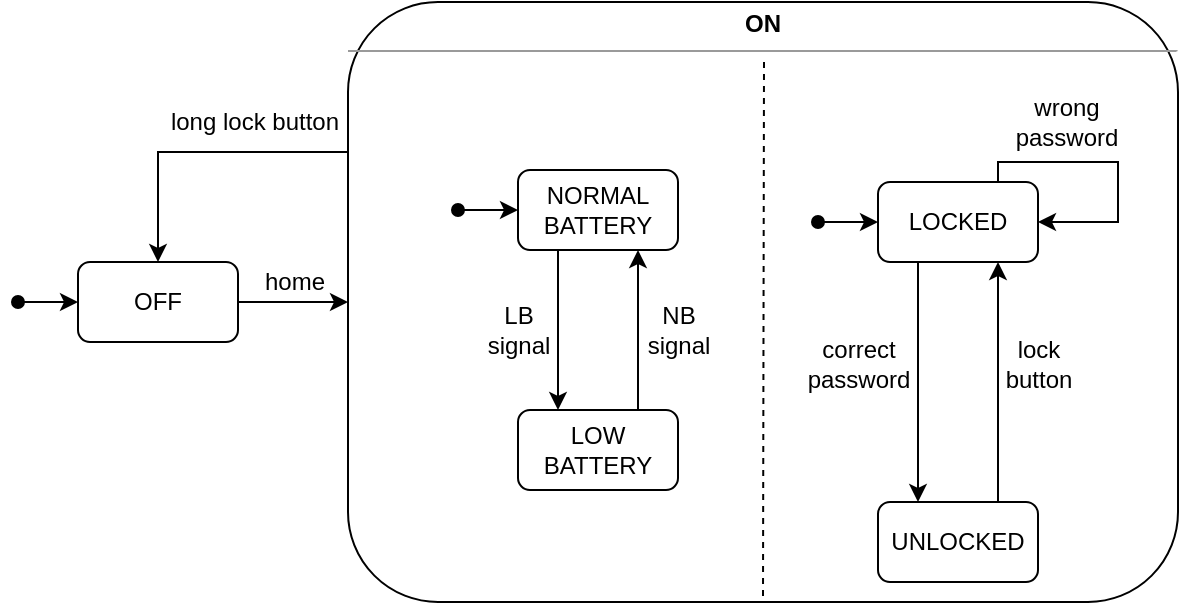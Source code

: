 <mxfile pages="1" version="11.2.8" type="device"><diagram id="6SkzqAAErizwvrwuCBm5" name="Page-1"><mxGraphModel dx="446" dy="781" grid="1" gridSize="10" guides="1" tooltips="1" connect="1" arrows="1" fold="1" page="1" pageScale="1" pageWidth="850" pageHeight="1100" math="0" shadow="0"><root><mxCell id="0"/><mxCell id="1" parent="0"/><mxCell id="KTuoUCuLnSATGCkFgR_W-22" style="edgeStyle=orthogonalEdgeStyle;rounded=0;orthogonalLoop=1;jettySize=auto;html=1;exitX=0;exitY=0.25;exitDx=0;exitDy=0;entryX=0.5;entryY=0;entryDx=0;entryDy=0;" edge="1" parent="1" source="KTuoUCuLnSATGCkFgR_W-19" target="KTuoUCuLnSATGCkFgR_W-5"><mxGeometry relative="1" as="geometry"/></mxCell><mxCell id="KTuoUCuLnSATGCkFgR_W-23" value="long lock button" style="text;html=1;resizable=0;points=[];align=center;verticalAlign=middle;labelBackgroundColor=none;" vertex="1" connectable="0" parent="KTuoUCuLnSATGCkFgR_W-22"><mxGeometry x="-0.084" y="-2" relative="1" as="geometry"><mxPoint x="21" y="-13" as="offset"/></mxGeometry></mxCell><mxCell id="KTuoUCuLnSATGCkFgR_W-19" value="&lt;p style=&quot;margin: 0px ; margin-top: 4px ; text-align: center&quot;&gt;&lt;b&gt;ON&lt;/b&gt;&lt;br&gt;&lt;/p&gt;&lt;hr size=&quot;1&quot;&gt;&lt;div style=&quot;height: 2px&quot;&gt;&lt;/div&gt;" style="verticalAlign=top;align=left;overflow=fill;fontSize=12;fontFamily=Helvetica;html=1;rounded=1;" vertex="1" parent="1"><mxGeometry x="295" y="130" width="415" height="300" as="geometry"/></mxCell><mxCell id="KTuoUCuLnSATGCkFgR_W-20" style="edgeStyle=orthogonalEdgeStyle;rounded=0;orthogonalLoop=1;jettySize=auto;html=1;exitX=1;exitY=0.5;exitDx=0;exitDy=0;" edge="1" parent="1" source="KTuoUCuLnSATGCkFgR_W-5" target="KTuoUCuLnSATGCkFgR_W-19"><mxGeometry relative="1" as="geometry"><Array as="points"><mxPoint x="280" y="280"/><mxPoint x="280" y="280"/></Array></mxGeometry></mxCell><mxCell id="KTuoUCuLnSATGCkFgR_W-21" value="home" style="text;html=1;resizable=0;points=[];align=center;verticalAlign=middle;labelBackgroundColor=none;" vertex="1" connectable="0" parent="KTuoUCuLnSATGCkFgR_W-20"><mxGeometry x="0.143" y="14" relative="1" as="geometry"><mxPoint x="-4" y="4" as="offset"/></mxGeometry></mxCell><mxCell id="KTuoUCuLnSATGCkFgR_W-5" value="OFF" style="rounded=1;whiteSpace=wrap;html=1;" vertex="1" parent="1"><mxGeometry x="160" y="260" width="80" height="40" as="geometry"/></mxCell><mxCell id="KTuoUCuLnSATGCkFgR_W-8" style="edgeStyle=orthogonalEdgeStyle;rounded=0;orthogonalLoop=1;jettySize=auto;html=1;exitX=0.25;exitY=1;exitDx=0;exitDy=0;entryX=0.25;entryY=0;entryDx=0;entryDy=0;startArrow=none;startFill=0;" edge="1" parent="1" source="KTuoUCuLnSATGCkFgR_W-10" target="KTuoUCuLnSATGCkFgR_W-15"><mxGeometry relative="1" as="geometry"><Array as="points"><mxPoint x="580" y="260"/><mxPoint x="580" y="380"/></Array></mxGeometry></mxCell><mxCell id="KTuoUCuLnSATGCkFgR_W-9" value="&lt;div&gt;correct&lt;/div&gt;&lt;div&gt;password&lt;br&gt;&lt;/div&gt;" style="text;html=1;resizable=0;points=[];align=center;verticalAlign=middle;labelBackgroundColor=none;" vertex="1" connectable="0" parent="KTuoUCuLnSATGCkFgR_W-8"><mxGeometry x="-0.393" y="10" relative="1" as="geometry"><mxPoint x="-40" y="14" as="offset"/></mxGeometry></mxCell><mxCell id="KTuoUCuLnSATGCkFgR_W-10" value="LOCKED" style="rounded=1;whiteSpace=wrap;html=1;" vertex="1" parent="1"><mxGeometry x="560" y="220" width="80" height="40" as="geometry"/></mxCell><mxCell id="KTuoUCuLnSATGCkFgR_W-11" style="edgeStyle=orthogonalEdgeStyle;rounded=0;orthogonalLoop=1;jettySize=auto;html=1;exitX=0.75;exitY=0;exitDx=0;exitDy=0;entryX=0.75;entryY=1;entryDx=0;entryDy=0;startArrow=none;startFill=0;" edge="1" parent="1" source="KTuoUCuLnSATGCkFgR_W-15" target="KTuoUCuLnSATGCkFgR_W-10"><mxGeometry relative="1" as="geometry"><Array as="points"><mxPoint x="620" y="380"/><mxPoint x="620" y="260"/></Array></mxGeometry></mxCell><mxCell id="KTuoUCuLnSATGCkFgR_W-12" value="&lt;div&gt;lock&lt;/div&gt;&lt;div&gt;button&lt;br&gt;&lt;/div&gt;" style="text;html=1;resizable=0;points=[];align=center;verticalAlign=middle;labelBackgroundColor=none;" vertex="1" connectable="0" parent="KTuoUCuLnSATGCkFgR_W-11"><mxGeometry x="0.224" relative="1" as="geometry"><mxPoint x="20" y="4" as="offset"/></mxGeometry></mxCell><mxCell id="KTuoUCuLnSATGCkFgR_W-15" value="UNLOCKED" style="rounded=1;whiteSpace=wrap;html=1;" vertex="1" parent="1"><mxGeometry x="560" y="380" width="80" height="40" as="geometry"/></mxCell><mxCell id="KTuoUCuLnSATGCkFgR_W-16" value="" style="endArrow=classic;html=1;entryX=0;entryY=0.5;entryDx=0;entryDy=0;startArrow=oval;startFill=1;" edge="1" parent="1" target="KTuoUCuLnSATGCkFgR_W-5"><mxGeometry width="50" height="50" relative="1" as="geometry"><mxPoint x="130" y="280" as="sourcePoint"/><mxPoint x="210" y="420" as="targetPoint"/></mxGeometry></mxCell><mxCell id="KTuoUCuLnSATGCkFgR_W-17" style="edgeStyle=orthogonalEdgeStyle;rounded=0;orthogonalLoop=1;jettySize=auto;html=1;exitX=0.75;exitY=0;exitDx=0;exitDy=0;entryX=1;entryY=0.5;entryDx=0;entryDy=0;startArrow=none;startFill=0;" edge="1" parent="1" source="KTuoUCuLnSATGCkFgR_W-10" target="KTuoUCuLnSATGCkFgR_W-10"><mxGeometry relative="1" as="geometry"><Array as="points"><mxPoint x="634" y="210"/><mxPoint x="680" y="210"/><mxPoint x="680" y="254"/></Array></mxGeometry></mxCell><mxCell id="KTuoUCuLnSATGCkFgR_W-18" value="&lt;div&gt;wrong &lt;br&gt;&lt;/div&gt;&lt;div&gt;password&lt;/div&gt;" style="text;html=1;resizable=0;points=[];align=center;verticalAlign=middle;labelBackgroundColor=none;" vertex="1" connectable="0" parent="KTuoUCuLnSATGCkFgR_W-17"><mxGeometry x="-0.114" relative="1" as="geometry"><mxPoint x="-18" y="-20" as="offset"/></mxGeometry></mxCell><mxCell id="KTuoUCuLnSATGCkFgR_W-27" value="" style="endArrow=classic;html=1;entryX=0;entryY=0.5;entryDx=0;entryDy=0;startArrow=oval;startFill=1;" edge="1" parent="1" target="KTuoUCuLnSATGCkFgR_W-10"><mxGeometry width="50" height="50" relative="1" as="geometry"><mxPoint x="530" y="240" as="sourcePoint"/><mxPoint x="340" y="680" as="targetPoint"/></mxGeometry></mxCell><mxCell id="KTuoUCuLnSATGCkFgR_W-35" value="" style="endArrow=none;dashed=1;html=1;entryX=0.5;entryY=1;entryDx=0;entryDy=0;" edge="1" parent="1" target="KTuoUCuLnSATGCkFgR_W-19"><mxGeometry width="50" height="50" relative="1" as="geometry"><mxPoint x="503" y="160" as="sourcePoint"/><mxPoint x="330" y="710" as="targetPoint"/></mxGeometry></mxCell><mxCell id="KTuoUCuLnSATGCkFgR_W-40" style="edgeStyle=orthogonalEdgeStyle;rounded=0;orthogonalLoop=1;jettySize=auto;html=1;exitX=0.75;exitY=0;exitDx=0;exitDy=0;entryX=0.75;entryY=1;entryDx=0;entryDy=0;startArrow=none;startFill=0;" edge="1" parent="1" source="KTuoUCuLnSATGCkFgR_W-37" target="KTuoUCuLnSATGCkFgR_W-38"><mxGeometry relative="1" as="geometry"/></mxCell><mxCell id="KTuoUCuLnSATGCkFgR_W-42" value="&lt;div&gt;NB&lt;/div&gt;&lt;div&gt;signal&lt;br&gt;&lt;/div&gt;" style="text;html=1;resizable=0;points=[];align=center;verticalAlign=middle;labelBackgroundColor=none;" vertex="1" connectable="0" parent="KTuoUCuLnSATGCkFgR_W-40"><mxGeometry x="0.275" relative="1" as="geometry"><mxPoint x="20" y="11" as="offset"/></mxGeometry></mxCell><mxCell id="KTuoUCuLnSATGCkFgR_W-37" value="&lt;div&gt;LOW&lt;/div&gt;&lt;div&gt;BATTERY&lt;br&gt;&lt;/div&gt;" style="rounded=1;whiteSpace=wrap;html=1;" vertex="1" parent="1"><mxGeometry x="380" y="334" width="80" height="40" as="geometry"/></mxCell><mxCell id="KTuoUCuLnSATGCkFgR_W-39" style="edgeStyle=orthogonalEdgeStyle;rounded=0;orthogonalLoop=1;jettySize=auto;html=1;exitX=0.25;exitY=1;exitDx=0;exitDy=0;entryX=0.25;entryY=0;entryDx=0;entryDy=0;startArrow=none;startFill=0;" edge="1" parent="1" source="KTuoUCuLnSATGCkFgR_W-38" target="KTuoUCuLnSATGCkFgR_W-37"><mxGeometry relative="1" as="geometry"/></mxCell><mxCell id="KTuoUCuLnSATGCkFgR_W-41" value="&lt;div&gt;LB&lt;/div&gt;&lt;div&gt;signal&lt;br&gt;&lt;/div&gt;" style="text;html=1;resizable=0;points=[];align=center;verticalAlign=middle;labelBackgroundColor=none;" vertex="1" connectable="0" parent="KTuoUCuLnSATGCkFgR_W-39"><mxGeometry x="-0.275" y="-2" relative="1" as="geometry"><mxPoint x="-18" y="11" as="offset"/></mxGeometry></mxCell><mxCell id="KTuoUCuLnSATGCkFgR_W-38" value="&lt;div&gt;NORMAL&lt;br&gt;&lt;/div&gt;&lt;div&gt;BATTERY&lt;br&gt;&lt;/div&gt;" style="rounded=1;whiteSpace=wrap;html=1;" vertex="1" parent="1"><mxGeometry x="380" y="214" width="80" height="40" as="geometry"/></mxCell><mxCell id="KTuoUCuLnSATGCkFgR_W-43" value="" style="endArrow=classic;html=1;entryX=0;entryY=0.5;entryDx=0;entryDy=0;startArrow=oval;startFill=1;" edge="1" parent="1" target="KTuoUCuLnSATGCkFgR_W-38"><mxGeometry width="50" height="50" relative="1" as="geometry"><mxPoint x="350" y="234" as="sourcePoint"/><mxPoint x="370" y="394" as="targetPoint"/></mxGeometry></mxCell></root></mxGraphModel></diagram></mxfile>